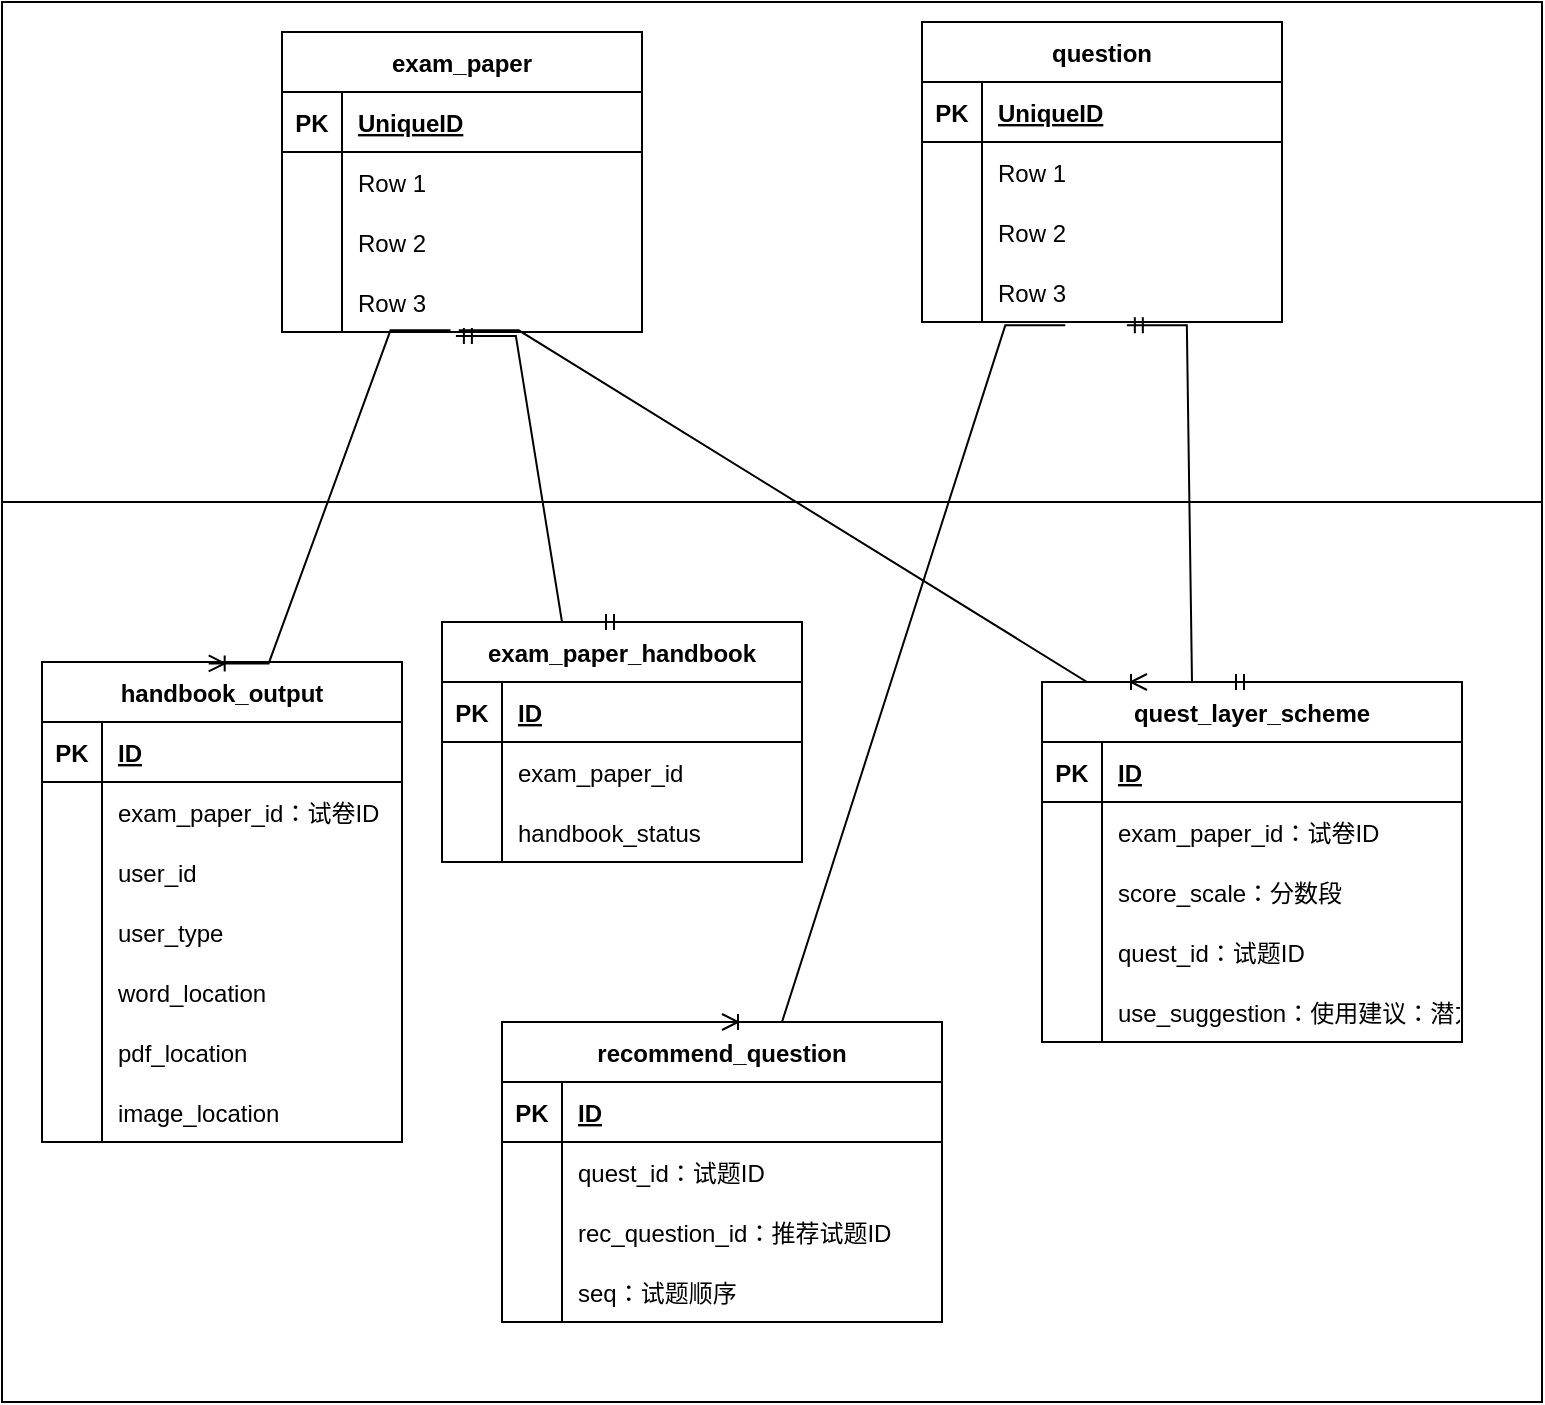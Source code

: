 <mxfile version="20.5.3" type="github">
  <diagram id="fiKNJ_9EI0TaHURzTXu0" name="第 1 页">
    <mxGraphModel dx="1422" dy="706" grid="1" gridSize="10" guides="1" tooltips="1" connect="1" arrows="1" fold="1" page="1" pageScale="1" pageWidth="827" pageHeight="1169" math="0" shadow="0">
      <root>
        <mxCell id="0" />
        <mxCell id="1" parent="0" />
        <mxCell id="7qGbcbFlTv-BOwlcBnK4-16" value="" style="rounded=0;whiteSpace=wrap;html=1;" vertex="1" parent="1">
          <mxGeometry x="20" y="40" width="770" height="250" as="geometry" />
        </mxCell>
        <mxCell id="vGdT2WKixsd-tFbBVOdh-103" value="" style="rounded=0;whiteSpace=wrap;html=1;" parent="1" vertex="1">
          <mxGeometry x="20" y="290" width="770" height="450" as="geometry" />
        </mxCell>
        <mxCell id="vGdT2WKixsd-tFbBVOdh-1" value="quest_layer_scheme" style="shape=table;startSize=30;container=1;collapsible=1;childLayout=tableLayout;fixedRows=1;rowLines=0;fontStyle=1;align=center;resizeLast=1;" parent="1" vertex="1">
          <mxGeometry x="540" y="380" width="210" height="180" as="geometry">
            <mxRectangle x="210" y="260" width="70" height="30" as="alternateBounds" />
          </mxGeometry>
        </mxCell>
        <mxCell id="vGdT2WKixsd-tFbBVOdh-2" value="" style="shape=tableRow;horizontal=0;startSize=0;swimlaneHead=0;swimlaneBody=0;fillColor=none;collapsible=0;dropTarget=0;points=[[0,0.5],[1,0.5]];portConstraint=eastwest;top=0;left=0;right=0;bottom=1;" parent="vGdT2WKixsd-tFbBVOdh-1" vertex="1">
          <mxGeometry y="30" width="210" height="30" as="geometry" />
        </mxCell>
        <mxCell id="vGdT2WKixsd-tFbBVOdh-3" value="PK" style="shape=partialRectangle;connectable=0;fillColor=none;top=0;left=0;bottom=0;right=0;fontStyle=1;overflow=hidden;" parent="vGdT2WKixsd-tFbBVOdh-2" vertex="1">
          <mxGeometry width="30" height="30" as="geometry">
            <mxRectangle width="30" height="30" as="alternateBounds" />
          </mxGeometry>
        </mxCell>
        <mxCell id="vGdT2WKixsd-tFbBVOdh-4" value="ID" style="shape=partialRectangle;connectable=0;fillColor=none;top=0;left=0;bottom=0;right=0;align=left;spacingLeft=6;fontStyle=5;overflow=hidden;" parent="vGdT2WKixsd-tFbBVOdh-2" vertex="1">
          <mxGeometry x="30" width="180" height="30" as="geometry">
            <mxRectangle width="180" height="30" as="alternateBounds" />
          </mxGeometry>
        </mxCell>
        <mxCell id="vGdT2WKixsd-tFbBVOdh-5" value="" style="shape=tableRow;horizontal=0;startSize=0;swimlaneHead=0;swimlaneBody=0;fillColor=none;collapsible=0;dropTarget=0;points=[[0,0.5],[1,0.5]];portConstraint=eastwest;top=0;left=0;right=0;bottom=0;" parent="vGdT2WKixsd-tFbBVOdh-1" vertex="1">
          <mxGeometry y="60" width="210" height="30" as="geometry" />
        </mxCell>
        <mxCell id="vGdT2WKixsd-tFbBVOdh-6" value="" style="shape=partialRectangle;connectable=0;fillColor=none;top=0;left=0;bottom=0;right=0;editable=1;overflow=hidden;" parent="vGdT2WKixsd-tFbBVOdh-5" vertex="1">
          <mxGeometry width="30" height="30" as="geometry">
            <mxRectangle width="30" height="30" as="alternateBounds" />
          </mxGeometry>
        </mxCell>
        <mxCell id="vGdT2WKixsd-tFbBVOdh-7" value="exam_paper_id：试卷ID" style="shape=partialRectangle;connectable=0;fillColor=none;top=0;left=0;bottom=0;right=0;align=left;spacingLeft=6;overflow=hidden;" parent="vGdT2WKixsd-tFbBVOdh-5" vertex="1">
          <mxGeometry x="30" width="180" height="30" as="geometry">
            <mxRectangle width="180" height="30" as="alternateBounds" />
          </mxGeometry>
        </mxCell>
        <mxCell id="vGdT2WKixsd-tFbBVOdh-8" value="" style="shape=tableRow;horizontal=0;startSize=0;swimlaneHead=0;swimlaneBody=0;fillColor=none;collapsible=0;dropTarget=0;points=[[0,0.5],[1,0.5]];portConstraint=eastwest;top=0;left=0;right=0;bottom=0;" parent="vGdT2WKixsd-tFbBVOdh-1" vertex="1">
          <mxGeometry y="90" width="210" height="30" as="geometry" />
        </mxCell>
        <mxCell id="vGdT2WKixsd-tFbBVOdh-9" value="" style="shape=partialRectangle;connectable=0;fillColor=none;top=0;left=0;bottom=0;right=0;editable=1;overflow=hidden;" parent="vGdT2WKixsd-tFbBVOdh-8" vertex="1">
          <mxGeometry width="30" height="30" as="geometry">
            <mxRectangle width="30" height="30" as="alternateBounds" />
          </mxGeometry>
        </mxCell>
        <mxCell id="vGdT2WKixsd-tFbBVOdh-10" value="score_scale：分数段" style="shape=partialRectangle;connectable=0;fillColor=none;top=0;left=0;bottom=0;right=0;align=left;spacingLeft=6;overflow=hidden;" parent="vGdT2WKixsd-tFbBVOdh-8" vertex="1">
          <mxGeometry x="30" width="180" height="30" as="geometry">
            <mxRectangle width="180" height="30" as="alternateBounds" />
          </mxGeometry>
        </mxCell>
        <mxCell id="vGdT2WKixsd-tFbBVOdh-11" value="" style="shape=tableRow;horizontal=0;startSize=0;swimlaneHead=0;swimlaneBody=0;fillColor=none;collapsible=0;dropTarget=0;points=[[0,0.5],[1,0.5]];portConstraint=eastwest;top=0;left=0;right=0;bottom=0;" parent="vGdT2WKixsd-tFbBVOdh-1" vertex="1">
          <mxGeometry y="120" width="210" height="30" as="geometry" />
        </mxCell>
        <mxCell id="vGdT2WKixsd-tFbBVOdh-12" value="" style="shape=partialRectangle;connectable=0;fillColor=none;top=0;left=0;bottom=0;right=0;editable=1;overflow=hidden;" parent="vGdT2WKixsd-tFbBVOdh-11" vertex="1">
          <mxGeometry width="30" height="30" as="geometry">
            <mxRectangle width="30" height="30" as="alternateBounds" />
          </mxGeometry>
        </mxCell>
        <mxCell id="vGdT2WKixsd-tFbBVOdh-13" value="quest_id：试题ID" style="shape=partialRectangle;connectable=0;fillColor=none;top=0;left=0;bottom=0;right=0;align=left;spacingLeft=6;overflow=hidden;" parent="vGdT2WKixsd-tFbBVOdh-11" vertex="1">
          <mxGeometry x="30" width="180" height="30" as="geometry">
            <mxRectangle width="180" height="30" as="alternateBounds" />
          </mxGeometry>
        </mxCell>
        <mxCell id="vGdT2WKixsd-tFbBVOdh-28" value="" style="shape=tableRow;horizontal=0;startSize=0;swimlaneHead=0;swimlaneBody=0;fillColor=none;collapsible=0;dropTarget=0;points=[[0,0.5],[1,0.5]];portConstraint=eastwest;top=0;left=0;right=0;bottom=0;" parent="vGdT2WKixsd-tFbBVOdh-1" vertex="1">
          <mxGeometry y="150" width="210" height="30" as="geometry" />
        </mxCell>
        <mxCell id="vGdT2WKixsd-tFbBVOdh-29" value="" style="shape=partialRectangle;connectable=0;fillColor=none;top=0;left=0;bottom=0;right=0;editable=1;overflow=hidden;" parent="vGdT2WKixsd-tFbBVOdh-28" vertex="1">
          <mxGeometry width="30" height="30" as="geometry">
            <mxRectangle width="30" height="30" as="alternateBounds" />
          </mxGeometry>
        </mxCell>
        <mxCell id="vGdT2WKixsd-tFbBVOdh-30" value="use_suggestion：使用建议：潜力追分题、强化训练题、基础巩固题" style="shape=partialRectangle;connectable=0;fillColor=none;top=0;left=0;bottom=0;right=0;align=left;spacingLeft=6;overflow=hidden;" parent="vGdT2WKixsd-tFbBVOdh-28" vertex="1">
          <mxGeometry x="30" width="180" height="30" as="geometry">
            <mxRectangle width="180" height="30" as="alternateBounds" />
          </mxGeometry>
        </mxCell>
        <mxCell id="vGdT2WKixsd-tFbBVOdh-31" value="exam_paper" style="shape=table;startSize=30;container=1;collapsible=1;childLayout=tableLayout;fixedRows=1;rowLines=0;fontStyle=1;align=center;resizeLast=1;" parent="1" vertex="1">
          <mxGeometry x="160" y="55" width="180" height="150" as="geometry" />
        </mxCell>
        <mxCell id="vGdT2WKixsd-tFbBVOdh-32" value="" style="shape=tableRow;horizontal=0;startSize=0;swimlaneHead=0;swimlaneBody=0;fillColor=none;collapsible=0;dropTarget=0;points=[[0,0.5],[1,0.5]];portConstraint=eastwest;top=0;left=0;right=0;bottom=1;" parent="vGdT2WKixsd-tFbBVOdh-31" vertex="1">
          <mxGeometry y="30" width="180" height="30" as="geometry" />
        </mxCell>
        <mxCell id="vGdT2WKixsd-tFbBVOdh-33" value="PK" style="shape=partialRectangle;connectable=0;fillColor=none;top=0;left=0;bottom=0;right=0;fontStyle=1;overflow=hidden;" parent="vGdT2WKixsd-tFbBVOdh-32" vertex="1">
          <mxGeometry width="30" height="30" as="geometry">
            <mxRectangle width="30" height="30" as="alternateBounds" />
          </mxGeometry>
        </mxCell>
        <mxCell id="vGdT2WKixsd-tFbBVOdh-34" value="UniqueID" style="shape=partialRectangle;connectable=0;fillColor=none;top=0;left=0;bottom=0;right=0;align=left;spacingLeft=6;fontStyle=5;overflow=hidden;" parent="vGdT2WKixsd-tFbBVOdh-32" vertex="1">
          <mxGeometry x="30" width="150" height="30" as="geometry">
            <mxRectangle width="150" height="30" as="alternateBounds" />
          </mxGeometry>
        </mxCell>
        <mxCell id="vGdT2WKixsd-tFbBVOdh-35" value="" style="shape=tableRow;horizontal=0;startSize=0;swimlaneHead=0;swimlaneBody=0;fillColor=none;collapsible=0;dropTarget=0;points=[[0,0.5],[1,0.5]];portConstraint=eastwest;top=0;left=0;right=0;bottom=0;" parent="vGdT2WKixsd-tFbBVOdh-31" vertex="1">
          <mxGeometry y="60" width="180" height="30" as="geometry" />
        </mxCell>
        <mxCell id="vGdT2WKixsd-tFbBVOdh-36" value="" style="shape=partialRectangle;connectable=0;fillColor=none;top=0;left=0;bottom=0;right=0;editable=1;overflow=hidden;" parent="vGdT2WKixsd-tFbBVOdh-35" vertex="1">
          <mxGeometry width="30" height="30" as="geometry">
            <mxRectangle width="30" height="30" as="alternateBounds" />
          </mxGeometry>
        </mxCell>
        <mxCell id="vGdT2WKixsd-tFbBVOdh-37" value="Row 1" style="shape=partialRectangle;connectable=0;fillColor=none;top=0;left=0;bottom=0;right=0;align=left;spacingLeft=6;overflow=hidden;" parent="vGdT2WKixsd-tFbBVOdh-35" vertex="1">
          <mxGeometry x="30" width="150" height="30" as="geometry">
            <mxRectangle width="150" height="30" as="alternateBounds" />
          </mxGeometry>
        </mxCell>
        <mxCell id="vGdT2WKixsd-tFbBVOdh-38" value="" style="shape=tableRow;horizontal=0;startSize=0;swimlaneHead=0;swimlaneBody=0;fillColor=none;collapsible=0;dropTarget=0;points=[[0,0.5],[1,0.5]];portConstraint=eastwest;top=0;left=0;right=0;bottom=0;" parent="vGdT2WKixsd-tFbBVOdh-31" vertex="1">
          <mxGeometry y="90" width="180" height="30" as="geometry" />
        </mxCell>
        <mxCell id="vGdT2WKixsd-tFbBVOdh-39" value="" style="shape=partialRectangle;connectable=0;fillColor=none;top=0;left=0;bottom=0;right=0;editable=1;overflow=hidden;" parent="vGdT2WKixsd-tFbBVOdh-38" vertex="1">
          <mxGeometry width="30" height="30" as="geometry">
            <mxRectangle width="30" height="30" as="alternateBounds" />
          </mxGeometry>
        </mxCell>
        <mxCell id="vGdT2WKixsd-tFbBVOdh-40" value="Row 2" style="shape=partialRectangle;connectable=0;fillColor=none;top=0;left=0;bottom=0;right=0;align=left;spacingLeft=6;overflow=hidden;" parent="vGdT2WKixsd-tFbBVOdh-38" vertex="1">
          <mxGeometry x="30" width="150" height="30" as="geometry">
            <mxRectangle width="150" height="30" as="alternateBounds" />
          </mxGeometry>
        </mxCell>
        <mxCell id="vGdT2WKixsd-tFbBVOdh-41" value="" style="shape=tableRow;horizontal=0;startSize=0;swimlaneHead=0;swimlaneBody=0;fillColor=none;collapsible=0;dropTarget=0;points=[[0,0.5],[1,0.5]];portConstraint=eastwest;top=0;left=0;right=0;bottom=0;" parent="vGdT2WKixsd-tFbBVOdh-31" vertex="1">
          <mxGeometry y="120" width="180" height="30" as="geometry" />
        </mxCell>
        <mxCell id="vGdT2WKixsd-tFbBVOdh-42" value="" style="shape=partialRectangle;connectable=0;fillColor=none;top=0;left=0;bottom=0;right=0;editable=1;overflow=hidden;" parent="vGdT2WKixsd-tFbBVOdh-41" vertex="1">
          <mxGeometry width="30" height="30" as="geometry">
            <mxRectangle width="30" height="30" as="alternateBounds" />
          </mxGeometry>
        </mxCell>
        <mxCell id="vGdT2WKixsd-tFbBVOdh-43" value="Row 3" style="shape=partialRectangle;connectable=0;fillColor=none;top=0;left=0;bottom=0;right=0;align=left;spacingLeft=6;overflow=hidden;" parent="vGdT2WKixsd-tFbBVOdh-41" vertex="1">
          <mxGeometry x="30" width="150" height="30" as="geometry">
            <mxRectangle width="150" height="30" as="alternateBounds" />
          </mxGeometry>
        </mxCell>
        <mxCell id="vGdT2WKixsd-tFbBVOdh-44" value="question" style="shape=table;startSize=30;container=1;collapsible=1;childLayout=tableLayout;fixedRows=1;rowLines=0;fontStyle=1;align=center;resizeLast=1;" parent="1" vertex="1">
          <mxGeometry x="480" y="50" width="180" height="150" as="geometry" />
        </mxCell>
        <mxCell id="vGdT2WKixsd-tFbBVOdh-45" value="" style="shape=tableRow;horizontal=0;startSize=0;swimlaneHead=0;swimlaneBody=0;fillColor=none;collapsible=0;dropTarget=0;points=[[0,0.5],[1,0.5]];portConstraint=eastwest;top=0;left=0;right=0;bottom=1;" parent="vGdT2WKixsd-tFbBVOdh-44" vertex="1">
          <mxGeometry y="30" width="180" height="30" as="geometry" />
        </mxCell>
        <mxCell id="vGdT2WKixsd-tFbBVOdh-46" value="PK" style="shape=partialRectangle;connectable=0;fillColor=none;top=0;left=0;bottom=0;right=0;fontStyle=1;overflow=hidden;" parent="vGdT2WKixsd-tFbBVOdh-45" vertex="1">
          <mxGeometry width="30" height="30" as="geometry">
            <mxRectangle width="30" height="30" as="alternateBounds" />
          </mxGeometry>
        </mxCell>
        <mxCell id="vGdT2WKixsd-tFbBVOdh-47" value="UniqueID" style="shape=partialRectangle;connectable=0;fillColor=none;top=0;left=0;bottom=0;right=0;align=left;spacingLeft=6;fontStyle=5;overflow=hidden;" parent="vGdT2WKixsd-tFbBVOdh-45" vertex="1">
          <mxGeometry x="30" width="150" height="30" as="geometry">
            <mxRectangle width="150" height="30" as="alternateBounds" />
          </mxGeometry>
        </mxCell>
        <mxCell id="vGdT2WKixsd-tFbBVOdh-48" value="" style="shape=tableRow;horizontal=0;startSize=0;swimlaneHead=0;swimlaneBody=0;fillColor=none;collapsible=0;dropTarget=0;points=[[0,0.5],[1,0.5]];portConstraint=eastwest;top=0;left=0;right=0;bottom=0;" parent="vGdT2WKixsd-tFbBVOdh-44" vertex="1">
          <mxGeometry y="60" width="180" height="30" as="geometry" />
        </mxCell>
        <mxCell id="vGdT2WKixsd-tFbBVOdh-49" value="" style="shape=partialRectangle;connectable=0;fillColor=none;top=0;left=0;bottom=0;right=0;editable=1;overflow=hidden;" parent="vGdT2WKixsd-tFbBVOdh-48" vertex="1">
          <mxGeometry width="30" height="30" as="geometry">
            <mxRectangle width="30" height="30" as="alternateBounds" />
          </mxGeometry>
        </mxCell>
        <mxCell id="vGdT2WKixsd-tFbBVOdh-50" value="Row 1" style="shape=partialRectangle;connectable=0;fillColor=none;top=0;left=0;bottom=0;right=0;align=left;spacingLeft=6;overflow=hidden;" parent="vGdT2WKixsd-tFbBVOdh-48" vertex="1">
          <mxGeometry x="30" width="150" height="30" as="geometry">
            <mxRectangle width="150" height="30" as="alternateBounds" />
          </mxGeometry>
        </mxCell>
        <mxCell id="vGdT2WKixsd-tFbBVOdh-51" value="" style="shape=tableRow;horizontal=0;startSize=0;swimlaneHead=0;swimlaneBody=0;fillColor=none;collapsible=0;dropTarget=0;points=[[0,0.5],[1,0.5]];portConstraint=eastwest;top=0;left=0;right=0;bottom=0;" parent="vGdT2WKixsd-tFbBVOdh-44" vertex="1">
          <mxGeometry y="90" width="180" height="30" as="geometry" />
        </mxCell>
        <mxCell id="vGdT2WKixsd-tFbBVOdh-52" value="" style="shape=partialRectangle;connectable=0;fillColor=none;top=0;left=0;bottom=0;right=0;editable=1;overflow=hidden;" parent="vGdT2WKixsd-tFbBVOdh-51" vertex="1">
          <mxGeometry width="30" height="30" as="geometry">
            <mxRectangle width="30" height="30" as="alternateBounds" />
          </mxGeometry>
        </mxCell>
        <mxCell id="vGdT2WKixsd-tFbBVOdh-53" value="Row 2" style="shape=partialRectangle;connectable=0;fillColor=none;top=0;left=0;bottom=0;right=0;align=left;spacingLeft=6;overflow=hidden;" parent="vGdT2WKixsd-tFbBVOdh-51" vertex="1">
          <mxGeometry x="30" width="150" height="30" as="geometry">
            <mxRectangle width="150" height="30" as="alternateBounds" />
          </mxGeometry>
        </mxCell>
        <mxCell id="vGdT2WKixsd-tFbBVOdh-54" value="" style="shape=tableRow;horizontal=0;startSize=0;swimlaneHead=0;swimlaneBody=0;fillColor=none;collapsible=0;dropTarget=0;points=[[0,0.5],[1,0.5]];portConstraint=eastwest;top=0;left=0;right=0;bottom=0;" parent="vGdT2WKixsd-tFbBVOdh-44" vertex="1">
          <mxGeometry y="120" width="180" height="30" as="geometry" />
        </mxCell>
        <mxCell id="vGdT2WKixsd-tFbBVOdh-55" value="" style="shape=partialRectangle;connectable=0;fillColor=none;top=0;left=0;bottom=0;right=0;editable=1;overflow=hidden;" parent="vGdT2WKixsd-tFbBVOdh-54" vertex="1">
          <mxGeometry width="30" height="30" as="geometry">
            <mxRectangle width="30" height="30" as="alternateBounds" />
          </mxGeometry>
        </mxCell>
        <mxCell id="vGdT2WKixsd-tFbBVOdh-56" value="Row 3" style="shape=partialRectangle;connectable=0;fillColor=none;top=0;left=0;bottom=0;right=0;align=left;spacingLeft=6;overflow=hidden;" parent="vGdT2WKixsd-tFbBVOdh-54" vertex="1">
          <mxGeometry x="30" width="150" height="30" as="geometry">
            <mxRectangle width="150" height="30" as="alternateBounds" />
          </mxGeometry>
        </mxCell>
        <mxCell id="vGdT2WKixsd-tFbBVOdh-57" value="handbook_output" style="shape=table;startSize=30;container=1;collapsible=1;childLayout=tableLayout;fixedRows=1;rowLines=0;fontStyle=1;align=center;resizeLast=1;" parent="1" vertex="1">
          <mxGeometry x="40" y="370" width="180" height="240" as="geometry" />
        </mxCell>
        <mxCell id="vGdT2WKixsd-tFbBVOdh-58" value="" style="shape=tableRow;horizontal=0;startSize=0;swimlaneHead=0;swimlaneBody=0;fillColor=none;collapsible=0;dropTarget=0;points=[[0,0.5],[1,0.5]];portConstraint=eastwest;top=0;left=0;right=0;bottom=1;" parent="vGdT2WKixsd-tFbBVOdh-57" vertex="1">
          <mxGeometry y="30" width="180" height="30" as="geometry" />
        </mxCell>
        <mxCell id="vGdT2WKixsd-tFbBVOdh-59" value="PK" style="shape=partialRectangle;connectable=0;fillColor=none;top=0;left=0;bottom=0;right=0;fontStyle=1;overflow=hidden;" parent="vGdT2WKixsd-tFbBVOdh-58" vertex="1">
          <mxGeometry width="30" height="30" as="geometry">
            <mxRectangle width="30" height="30" as="alternateBounds" />
          </mxGeometry>
        </mxCell>
        <mxCell id="vGdT2WKixsd-tFbBVOdh-60" value="ID" style="shape=partialRectangle;connectable=0;fillColor=none;top=0;left=0;bottom=0;right=0;align=left;spacingLeft=6;fontStyle=5;overflow=hidden;" parent="vGdT2WKixsd-tFbBVOdh-58" vertex="1">
          <mxGeometry x="30" width="150" height="30" as="geometry">
            <mxRectangle width="150" height="30" as="alternateBounds" />
          </mxGeometry>
        </mxCell>
        <mxCell id="vGdT2WKixsd-tFbBVOdh-61" value="" style="shape=tableRow;horizontal=0;startSize=0;swimlaneHead=0;swimlaneBody=0;fillColor=none;collapsible=0;dropTarget=0;points=[[0,0.5],[1,0.5]];portConstraint=eastwest;top=0;left=0;right=0;bottom=0;" parent="vGdT2WKixsd-tFbBVOdh-57" vertex="1">
          <mxGeometry y="60" width="180" height="30" as="geometry" />
        </mxCell>
        <mxCell id="vGdT2WKixsd-tFbBVOdh-62" value="" style="shape=partialRectangle;connectable=0;fillColor=none;top=0;left=0;bottom=0;right=0;editable=1;overflow=hidden;" parent="vGdT2WKixsd-tFbBVOdh-61" vertex="1">
          <mxGeometry width="30" height="30" as="geometry">
            <mxRectangle width="30" height="30" as="alternateBounds" />
          </mxGeometry>
        </mxCell>
        <mxCell id="vGdT2WKixsd-tFbBVOdh-63" value="exam_paper_id：试卷ID" style="shape=partialRectangle;connectable=0;fillColor=none;top=0;left=0;bottom=0;right=0;align=left;spacingLeft=6;overflow=hidden;" parent="vGdT2WKixsd-tFbBVOdh-61" vertex="1">
          <mxGeometry x="30" width="150" height="30" as="geometry">
            <mxRectangle width="150" height="30" as="alternateBounds" />
          </mxGeometry>
        </mxCell>
        <mxCell id="vGdT2WKixsd-tFbBVOdh-64" value="" style="shape=tableRow;horizontal=0;startSize=0;swimlaneHead=0;swimlaneBody=0;fillColor=none;collapsible=0;dropTarget=0;points=[[0,0.5],[1,0.5]];portConstraint=eastwest;top=0;left=0;right=0;bottom=0;" parent="vGdT2WKixsd-tFbBVOdh-57" vertex="1">
          <mxGeometry y="90" width="180" height="30" as="geometry" />
        </mxCell>
        <mxCell id="vGdT2WKixsd-tFbBVOdh-65" value="" style="shape=partialRectangle;connectable=0;fillColor=none;top=0;left=0;bottom=0;right=0;editable=1;overflow=hidden;" parent="vGdT2WKixsd-tFbBVOdh-64" vertex="1">
          <mxGeometry width="30" height="30" as="geometry">
            <mxRectangle width="30" height="30" as="alternateBounds" />
          </mxGeometry>
        </mxCell>
        <mxCell id="vGdT2WKixsd-tFbBVOdh-66" value="user_id" style="shape=partialRectangle;connectable=0;fillColor=none;top=0;left=0;bottom=0;right=0;align=left;spacingLeft=6;overflow=hidden;" parent="vGdT2WKixsd-tFbBVOdh-64" vertex="1">
          <mxGeometry x="30" width="150" height="30" as="geometry">
            <mxRectangle width="150" height="30" as="alternateBounds" />
          </mxGeometry>
        </mxCell>
        <mxCell id="vGdT2WKixsd-tFbBVOdh-67" value="" style="shape=tableRow;horizontal=0;startSize=0;swimlaneHead=0;swimlaneBody=0;fillColor=none;collapsible=0;dropTarget=0;points=[[0,0.5],[1,0.5]];portConstraint=eastwest;top=0;left=0;right=0;bottom=0;" parent="vGdT2WKixsd-tFbBVOdh-57" vertex="1">
          <mxGeometry y="120" width="180" height="30" as="geometry" />
        </mxCell>
        <mxCell id="vGdT2WKixsd-tFbBVOdh-68" value="" style="shape=partialRectangle;connectable=0;fillColor=none;top=0;left=0;bottom=0;right=0;editable=1;overflow=hidden;" parent="vGdT2WKixsd-tFbBVOdh-67" vertex="1">
          <mxGeometry width="30" height="30" as="geometry">
            <mxRectangle width="30" height="30" as="alternateBounds" />
          </mxGeometry>
        </mxCell>
        <mxCell id="vGdT2WKixsd-tFbBVOdh-69" value="user_type" style="shape=partialRectangle;connectable=0;fillColor=none;top=0;left=0;bottom=0;right=0;align=left;spacingLeft=6;overflow=hidden;" parent="vGdT2WKixsd-tFbBVOdh-67" vertex="1">
          <mxGeometry x="30" width="150" height="30" as="geometry">
            <mxRectangle width="150" height="30" as="alternateBounds" />
          </mxGeometry>
        </mxCell>
        <mxCell id="vGdT2WKixsd-tFbBVOdh-76" value="" style="shape=tableRow;horizontal=0;startSize=0;swimlaneHead=0;swimlaneBody=0;fillColor=none;collapsible=0;dropTarget=0;points=[[0,0.5],[1,0.5]];portConstraint=eastwest;top=0;left=0;right=0;bottom=0;" parent="vGdT2WKixsd-tFbBVOdh-57" vertex="1">
          <mxGeometry y="150" width="180" height="30" as="geometry" />
        </mxCell>
        <mxCell id="vGdT2WKixsd-tFbBVOdh-77" value="" style="shape=partialRectangle;connectable=0;fillColor=none;top=0;left=0;bottom=0;right=0;editable=1;overflow=hidden;" parent="vGdT2WKixsd-tFbBVOdh-76" vertex="1">
          <mxGeometry width="30" height="30" as="geometry">
            <mxRectangle width="30" height="30" as="alternateBounds" />
          </mxGeometry>
        </mxCell>
        <mxCell id="vGdT2WKixsd-tFbBVOdh-78" value="word_location" style="shape=partialRectangle;connectable=0;fillColor=none;top=0;left=0;bottom=0;right=0;align=left;spacingLeft=6;overflow=hidden;" parent="vGdT2WKixsd-tFbBVOdh-76" vertex="1">
          <mxGeometry x="30" width="150" height="30" as="geometry">
            <mxRectangle width="150" height="30" as="alternateBounds" />
          </mxGeometry>
        </mxCell>
        <mxCell id="vGdT2WKixsd-tFbBVOdh-79" value="" style="shape=tableRow;horizontal=0;startSize=0;swimlaneHead=0;swimlaneBody=0;fillColor=none;collapsible=0;dropTarget=0;points=[[0,0.5],[1,0.5]];portConstraint=eastwest;top=0;left=0;right=0;bottom=0;" parent="vGdT2WKixsd-tFbBVOdh-57" vertex="1">
          <mxGeometry y="180" width="180" height="30" as="geometry" />
        </mxCell>
        <mxCell id="vGdT2WKixsd-tFbBVOdh-80" value="" style="shape=partialRectangle;connectable=0;fillColor=none;top=0;left=0;bottom=0;right=0;editable=1;overflow=hidden;" parent="vGdT2WKixsd-tFbBVOdh-79" vertex="1">
          <mxGeometry width="30" height="30" as="geometry">
            <mxRectangle width="30" height="30" as="alternateBounds" />
          </mxGeometry>
        </mxCell>
        <mxCell id="vGdT2WKixsd-tFbBVOdh-81" value="pdf_location" style="shape=partialRectangle;connectable=0;fillColor=none;top=0;left=0;bottom=0;right=0;align=left;spacingLeft=6;overflow=hidden;" parent="vGdT2WKixsd-tFbBVOdh-79" vertex="1">
          <mxGeometry x="30" width="150" height="30" as="geometry">
            <mxRectangle width="150" height="30" as="alternateBounds" />
          </mxGeometry>
        </mxCell>
        <mxCell id="vGdT2WKixsd-tFbBVOdh-82" value="" style="shape=tableRow;horizontal=0;startSize=0;swimlaneHead=0;swimlaneBody=0;fillColor=none;collapsible=0;dropTarget=0;points=[[0,0.5],[1,0.5]];portConstraint=eastwest;top=0;left=0;right=0;bottom=0;" parent="vGdT2WKixsd-tFbBVOdh-57" vertex="1">
          <mxGeometry y="210" width="180" height="30" as="geometry" />
        </mxCell>
        <mxCell id="vGdT2WKixsd-tFbBVOdh-83" value="" style="shape=partialRectangle;connectable=0;fillColor=none;top=0;left=0;bottom=0;right=0;editable=1;overflow=hidden;" parent="vGdT2WKixsd-tFbBVOdh-82" vertex="1">
          <mxGeometry width="30" height="30" as="geometry">
            <mxRectangle width="30" height="30" as="alternateBounds" />
          </mxGeometry>
        </mxCell>
        <mxCell id="vGdT2WKixsd-tFbBVOdh-84" value="image_location" style="shape=partialRectangle;connectable=0;fillColor=none;top=0;left=0;bottom=0;right=0;align=left;spacingLeft=6;overflow=hidden;" parent="vGdT2WKixsd-tFbBVOdh-82" vertex="1">
          <mxGeometry x="30" width="150" height="30" as="geometry">
            <mxRectangle width="150" height="30" as="alternateBounds" />
          </mxGeometry>
        </mxCell>
        <mxCell id="vGdT2WKixsd-tFbBVOdh-74" value="" style="edgeStyle=entityRelationEdgeStyle;fontSize=12;html=1;endArrow=ERmandOne;startArrow=ERmandOne;rounded=0;entryX=0.569;entryY=1.056;entryDx=0;entryDy=0;entryPerimeter=0;exitX=0.5;exitY=0;exitDx=0;exitDy=0;" parent="1" source="vGdT2WKixsd-tFbBVOdh-1" target="vGdT2WKixsd-tFbBVOdh-54" edge="1">
          <mxGeometry width="100" height="100" relative="1" as="geometry">
            <mxPoint x="175" y="320" as="sourcePoint" />
            <mxPoint x="270" y="240" as="targetPoint" />
          </mxGeometry>
        </mxCell>
        <mxCell id="vGdT2WKixsd-tFbBVOdh-75" value="" style="edgeStyle=entityRelationEdgeStyle;fontSize=12;html=1;endArrow=ERoneToMany;rounded=0;exitX=0.491;exitY=0.972;exitDx=0;exitDy=0;exitPerimeter=0;entryX=0.25;entryY=0;entryDx=0;entryDy=0;" parent="1" source="vGdT2WKixsd-tFbBVOdh-41" target="vGdT2WKixsd-tFbBVOdh-1" edge="1">
          <mxGeometry width="100" height="100" relative="1" as="geometry">
            <mxPoint x="70" y="330" as="sourcePoint" />
            <mxPoint x="180" y="340" as="targetPoint" />
          </mxGeometry>
        </mxCell>
        <mxCell id="vGdT2WKixsd-tFbBVOdh-85" value="recommend_question" style="shape=table;startSize=30;container=1;collapsible=1;childLayout=tableLayout;fixedRows=1;rowLines=0;fontStyle=1;align=center;resizeLast=1;" parent="1" vertex="1">
          <mxGeometry x="270" y="550" width="220" height="150" as="geometry" />
        </mxCell>
        <mxCell id="vGdT2WKixsd-tFbBVOdh-86" value="" style="shape=tableRow;horizontal=0;startSize=0;swimlaneHead=0;swimlaneBody=0;fillColor=none;collapsible=0;dropTarget=0;points=[[0,0.5],[1,0.5]];portConstraint=eastwest;top=0;left=0;right=0;bottom=1;" parent="vGdT2WKixsd-tFbBVOdh-85" vertex="1">
          <mxGeometry y="30" width="220" height="30" as="geometry" />
        </mxCell>
        <mxCell id="vGdT2WKixsd-tFbBVOdh-87" value="PK" style="shape=partialRectangle;connectable=0;fillColor=none;top=0;left=0;bottom=0;right=0;fontStyle=1;overflow=hidden;" parent="vGdT2WKixsd-tFbBVOdh-86" vertex="1">
          <mxGeometry width="30" height="30" as="geometry">
            <mxRectangle width="30" height="30" as="alternateBounds" />
          </mxGeometry>
        </mxCell>
        <mxCell id="vGdT2WKixsd-tFbBVOdh-88" value="ID" style="shape=partialRectangle;connectable=0;fillColor=none;top=0;left=0;bottom=0;right=0;align=left;spacingLeft=6;fontStyle=5;overflow=hidden;" parent="vGdT2WKixsd-tFbBVOdh-86" vertex="1">
          <mxGeometry x="30" width="190" height="30" as="geometry">
            <mxRectangle width="190" height="30" as="alternateBounds" />
          </mxGeometry>
        </mxCell>
        <mxCell id="vGdT2WKixsd-tFbBVOdh-92" value="" style="shape=tableRow;horizontal=0;startSize=0;swimlaneHead=0;swimlaneBody=0;fillColor=none;collapsible=0;dropTarget=0;points=[[0,0.5],[1,0.5]];portConstraint=eastwest;top=0;left=0;right=0;bottom=0;" parent="vGdT2WKixsd-tFbBVOdh-85" vertex="1">
          <mxGeometry y="60" width="220" height="30" as="geometry" />
        </mxCell>
        <mxCell id="vGdT2WKixsd-tFbBVOdh-93" value="" style="shape=partialRectangle;connectable=0;fillColor=none;top=0;left=0;bottom=0;right=0;editable=1;overflow=hidden;" parent="vGdT2WKixsd-tFbBVOdh-92" vertex="1">
          <mxGeometry width="30" height="30" as="geometry">
            <mxRectangle width="30" height="30" as="alternateBounds" />
          </mxGeometry>
        </mxCell>
        <mxCell id="vGdT2WKixsd-tFbBVOdh-94" value="quest_id：试题ID" style="shape=partialRectangle;connectable=0;fillColor=none;top=0;left=0;bottom=0;right=0;align=left;spacingLeft=6;overflow=hidden;" parent="vGdT2WKixsd-tFbBVOdh-92" vertex="1">
          <mxGeometry x="30" width="190" height="30" as="geometry">
            <mxRectangle width="190" height="30" as="alternateBounds" />
          </mxGeometry>
        </mxCell>
        <mxCell id="vGdT2WKixsd-tFbBVOdh-95" value="" style="shape=tableRow;horizontal=0;startSize=0;swimlaneHead=0;swimlaneBody=0;fillColor=none;collapsible=0;dropTarget=0;points=[[0,0.5],[1,0.5]];portConstraint=eastwest;top=0;left=0;right=0;bottom=0;" parent="vGdT2WKixsd-tFbBVOdh-85" vertex="1">
          <mxGeometry y="90" width="220" height="30" as="geometry" />
        </mxCell>
        <mxCell id="vGdT2WKixsd-tFbBVOdh-96" value="" style="shape=partialRectangle;connectable=0;fillColor=none;top=0;left=0;bottom=0;right=0;editable=1;overflow=hidden;" parent="vGdT2WKixsd-tFbBVOdh-95" vertex="1">
          <mxGeometry width="30" height="30" as="geometry">
            <mxRectangle width="30" height="30" as="alternateBounds" />
          </mxGeometry>
        </mxCell>
        <mxCell id="vGdT2WKixsd-tFbBVOdh-97" value="rec_question_id：推荐试题ID" style="shape=partialRectangle;connectable=0;fillColor=none;top=0;left=0;bottom=0;right=0;align=left;spacingLeft=6;overflow=hidden;" parent="vGdT2WKixsd-tFbBVOdh-95" vertex="1">
          <mxGeometry x="30" width="190" height="30" as="geometry">
            <mxRectangle width="190" height="30" as="alternateBounds" />
          </mxGeometry>
        </mxCell>
        <mxCell id="vGdT2WKixsd-tFbBVOdh-98" value="" style="shape=tableRow;horizontal=0;startSize=0;swimlaneHead=0;swimlaneBody=0;fillColor=none;collapsible=0;dropTarget=0;points=[[0,0.5],[1,0.5]];portConstraint=eastwest;top=0;left=0;right=0;bottom=0;" parent="vGdT2WKixsd-tFbBVOdh-85" vertex="1">
          <mxGeometry y="120" width="220" height="30" as="geometry" />
        </mxCell>
        <mxCell id="vGdT2WKixsd-tFbBVOdh-99" value="" style="shape=partialRectangle;connectable=0;fillColor=none;top=0;left=0;bottom=0;right=0;editable=1;overflow=hidden;" parent="vGdT2WKixsd-tFbBVOdh-98" vertex="1">
          <mxGeometry width="30" height="30" as="geometry">
            <mxRectangle width="30" height="30" as="alternateBounds" />
          </mxGeometry>
        </mxCell>
        <mxCell id="vGdT2WKixsd-tFbBVOdh-100" value="seq：试题顺序" style="shape=partialRectangle;connectable=0;fillColor=none;top=0;left=0;bottom=0;right=0;align=left;spacingLeft=6;overflow=hidden;" parent="vGdT2WKixsd-tFbBVOdh-98" vertex="1">
          <mxGeometry x="30" width="190" height="30" as="geometry">
            <mxRectangle width="190" height="30" as="alternateBounds" />
          </mxGeometry>
        </mxCell>
        <mxCell id="vGdT2WKixsd-tFbBVOdh-101" value="" style="edgeStyle=entityRelationEdgeStyle;fontSize=12;html=1;endArrow=ERoneToMany;rounded=0;entryX=0.5;entryY=0;entryDx=0;entryDy=0;exitX=0.398;exitY=1.056;exitDx=0;exitDy=0;exitPerimeter=0;" parent="1" source="vGdT2WKixsd-tFbBVOdh-54" target="vGdT2WKixsd-tFbBVOdh-85" edge="1">
          <mxGeometry width="100" height="100" relative="1" as="geometry">
            <mxPoint x="320" y="490" as="sourcePoint" />
            <mxPoint x="420" y="390" as="targetPoint" />
          </mxGeometry>
        </mxCell>
        <mxCell id="vGdT2WKixsd-tFbBVOdh-102" value="" style="edgeStyle=entityRelationEdgeStyle;fontSize=12;html=1;endArrow=ERoneToMany;rounded=0;entryX=0.463;entryY=0.003;entryDx=0;entryDy=0;entryPerimeter=0;exitX=0.468;exitY=0.972;exitDx=0;exitDy=0;exitPerimeter=0;" parent="1" source="vGdT2WKixsd-tFbBVOdh-41" target="vGdT2WKixsd-tFbBVOdh-57" edge="1">
          <mxGeometry width="100" height="100" relative="1" as="geometry">
            <mxPoint x="290" y="400" as="sourcePoint" />
            <mxPoint x="390" y="300" as="targetPoint" />
          </mxGeometry>
        </mxCell>
        <mxCell id="7qGbcbFlTv-BOwlcBnK4-1" value="exam_paper_handbook" style="shape=table;startSize=30;container=1;collapsible=1;childLayout=tableLayout;fixedRows=1;rowLines=0;fontStyle=1;align=center;resizeLast=1;" vertex="1" parent="1">
          <mxGeometry x="240" y="350" width="180" height="120" as="geometry" />
        </mxCell>
        <mxCell id="7qGbcbFlTv-BOwlcBnK4-2" value="" style="shape=tableRow;horizontal=0;startSize=0;swimlaneHead=0;swimlaneBody=0;fillColor=none;collapsible=0;dropTarget=0;points=[[0,0.5],[1,0.5]];portConstraint=eastwest;top=0;left=0;right=0;bottom=1;" vertex="1" parent="7qGbcbFlTv-BOwlcBnK4-1">
          <mxGeometry y="30" width="180" height="30" as="geometry" />
        </mxCell>
        <mxCell id="7qGbcbFlTv-BOwlcBnK4-3" value="PK" style="shape=partialRectangle;connectable=0;fillColor=none;top=0;left=0;bottom=0;right=0;fontStyle=1;overflow=hidden;" vertex="1" parent="7qGbcbFlTv-BOwlcBnK4-2">
          <mxGeometry width="30" height="30" as="geometry">
            <mxRectangle width="30" height="30" as="alternateBounds" />
          </mxGeometry>
        </mxCell>
        <mxCell id="7qGbcbFlTv-BOwlcBnK4-4" value="ID" style="shape=partialRectangle;connectable=0;fillColor=none;top=0;left=0;bottom=0;right=0;align=left;spacingLeft=6;fontStyle=5;overflow=hidden;" vertex="1" parent="7qGbcbFlTv-BOwlcBnK4-2">
          <mxGeometry x="30" width="150" height="30" as="geometry">
            <mxRectangle width="150" height="30" as="alternateBounds" />
          </mxGeometry>
        </mxCell>
        <mxCell id="7qGbcbFlTv-BOwlcBnK4-5" value="" style="shape=tableRow;horizontal=0;startSize=0;swimlaneHead=0;swimlaneBody=0;fillColor=none;collapsible=0;dropTarget=0;points=[[0,0.5],[1,0.5]];portConstraint=eastwest;top=0;left=0;right=0;bottom=0;" vertex="1" parent="7qGbcbFlTv-BOwlcBnK4-1">
          <mxGeometry y="60" width="180" height="30" as="geometry" />
        </mxCell>
        <mxCell id="7qGbcbFlTv-BOwlcBnK4-6" value="" style="shape=partialRectangle;connectable=0;fillColor=none;top=0;left=0;bottom=0;right=0;editable=1;overflow=hidden;" vertex="1" parent="7qGbcbFlTv-BOwlcBnK4-5">
          <mxGeometry width="30" height="30" as="geometry">
            <mxRectangle width="30" height="30" as="alternateBounds" />
          </mxGeometry>
        </mxCell>
        <mxCell id="7qGbcbFlTv-BOwlcBnK4-7" value="exam_paper_id" style="shape=partialRectangle;connectable=0;fillColor=none;top=0;left=0;bottom=0;right=0;align=left;spacingLeft=6;overflow=hidden;" vertex="1" parent="7qGbcbFlTv-BOwlcBnK4-5">
          <mxGeometry x="30" width="150" height="30" as="geometry">
            <mxRectangle width="150" height="30" as="alternateBounds" />
          </mxGeometry>
        </mxCell>
        <mxCell id="7qGbcbFlTv-BOwlcBnK4-8" value="" style="shape=tableRow;horizontal=0;startSize=0;swimlaneHead=0;swimlaneBody=0;fillColor=none;collapsible=0;dropTarget=0;points=[[0,0.5],[1,0.5]];portConstraint=eastwest;top=0;left=0;right=0;bottom=0;" vertex="1" parent="7qGbcbFlTv-BOwlcBnK4-1">
          <mxGeometry y="90" width="180" height="30" as="geometry" />
        </mxCell>
        <mxCell id="7qGbcbFlTv-BOwlcBnK4-9" value="" style="shape=partialRectangle;connectable=0;fillColor=none;top=0;left=0;bottom=0;right=0;editable=1;overflow=hidden;" vertex="1" parent="7qGbcbFlTv-BOwlcBnK4-8">
          <mxGeometry width="30" height="30" as="geometry">
            <mxRectangle width="30" height="30" as="alternateBounds" />
          </mxGeometry>
        </mxCell>
        <mxCell id="7qGbcbFlTv-BOwlcBnK4-10" value="handbook_status" style="shape=partialRectangle;connectable=0;fillColor=none;top=0;left=0;bottom=0;right=0;align=left;spacingLeft=6;overflow=hidden;" vertex="1" parent="7qGbcbFlTv-BOwlcBnK4-8">
          <mxGeometry x="30" width="150" height="30" as="geometry">
            <mxRectangle width="150" height="30" as="alternateBounds" />
          </mxGeometry>
        </mxCell>
        <mxCell id="7qGbcbFlTv-BOwlcBnK4-14" value="" style="edgeStyle=entityRelationEdgeStyle;fontSize=12;html=1;endArrow=ERmandOne;startArrow=ERmandOne;rounded=0;exitX=0.5;exitY=0;exitDx=0;exitDy=0;entryX=0.483;entryY=1.067;entryDx=0;entryDy=0;entryPerimeter=0;" edge="1" parent="1" source="7qGbcbFlTv-BOwlcBnK4-1" target="vGdT2WKixsd-tFbBVOdh-41">
          <mxGeometry width="100" height="100" relative="1" as="geometry">
            <mxPoint x="350" y="330" as="sourcePoint" />
            <mxPoint x="450" y="230" as="targetPoint" />
          </mxGeometry>
        </mxCell>
      </root>
    </mxGraphModel>
  </diagram>
</mxfile>

